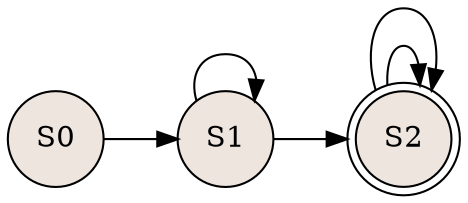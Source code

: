 digraph grafica{
rankdir=LR;
node [shape =circle, style=filled, fillcolor=seashell2];
S0[label="S0"];
S0->S1
S1[label="S1"];
S1->S2
S1->S1
S2[label="S2"];
S2[label="S2" shape ="doublecircle"];
S2->S2
S2->S2
}
